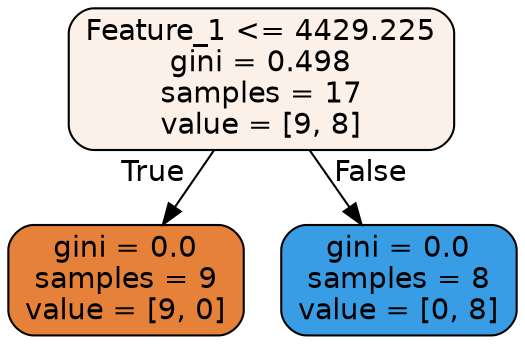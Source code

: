 digraph Tree {
node [shape=box, style="filled, rounded", color="black", fontname="helvetica"] ;
edge [fontname="helvetica"] ;
0 [label="Feature_1 <= 4429.225\ngini = 0.498\nsamples = 17\nvalue = [9, 8]", fillcolor="#fcf1e9"] ;
1 [label="gini = 0.0\nsamples = 9\nvalue = [9, 0]", fillcolor="#e58139"] ;
0 -> 1 [labeldistance=2.5, labelangle=45, headlabel="True"] ;
2 [label="gini = 0.0\nsamples = 8\nvalue = [0, 8]", fillcolor="#399de5"] ;
0 -> 2 [labeldistance=2.5, labelangle=-45, headlabel="False"] ;
}